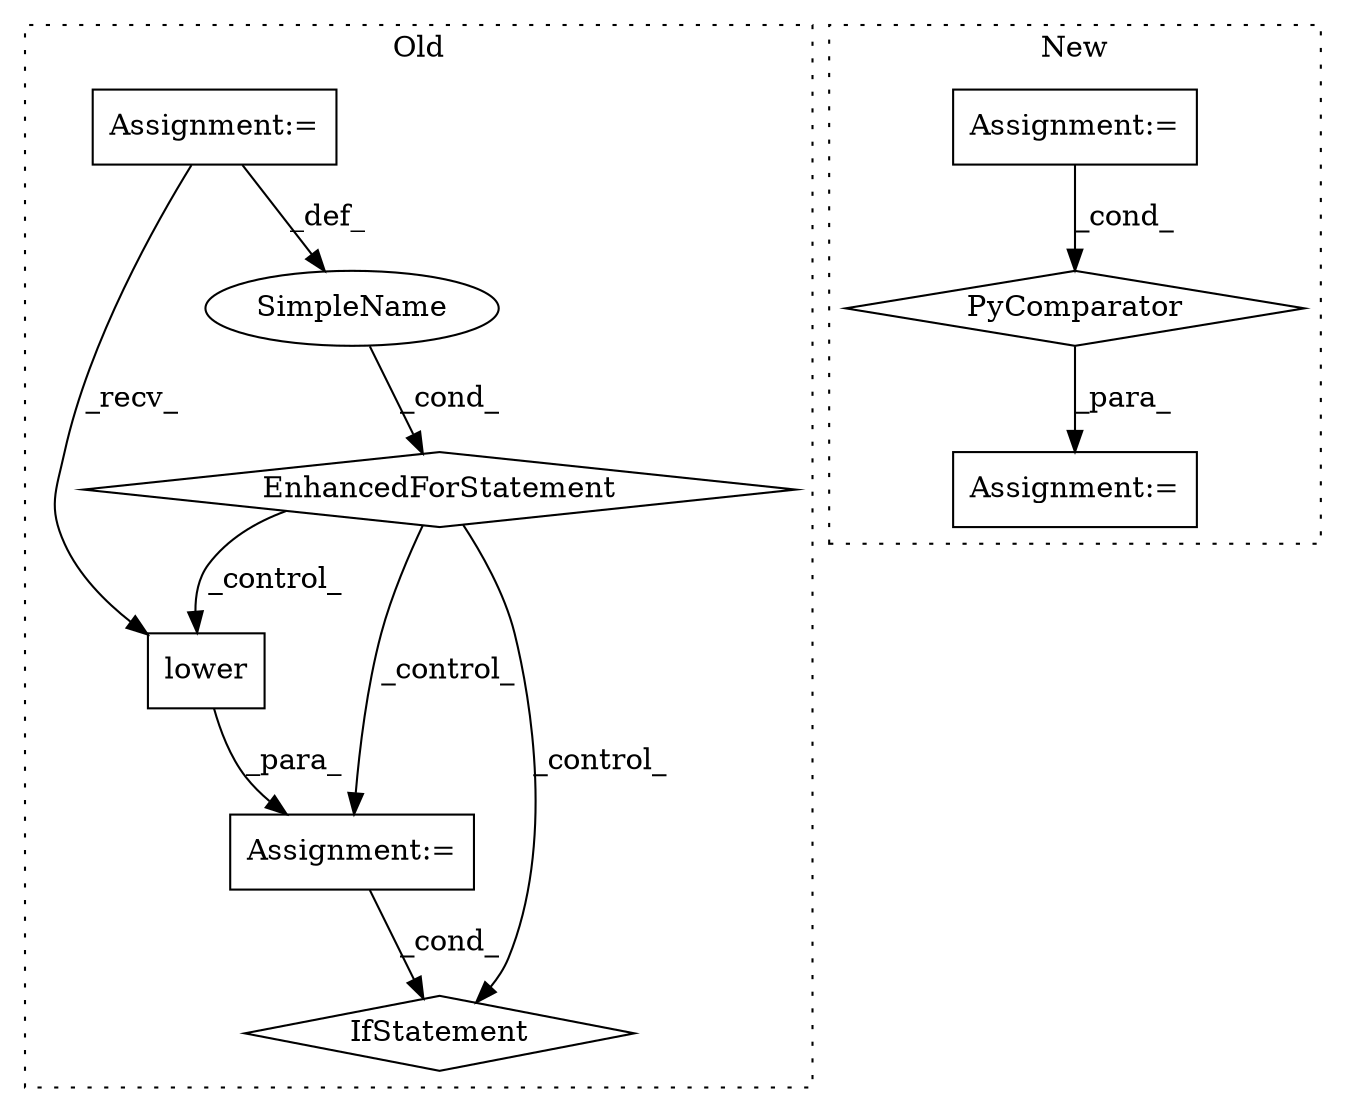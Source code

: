 digraph G {
subgraph cluster0 {
1 [label="lower" a="32" s="11464" l="7" shape="box"];
5 [label="Assignment:=" a="7" s="11444" l="1" shape="box"];
6 [label="SimpleName" a="42" s="11360" l="10" shape="ellipse"];
7 [label="Assignment:=" a="7" s="11291,11379" l="65,2" shape="box"];
8 [label="EnhancedForStatement" a="70" s="11291,11379" l="65,2" shape="diamond"];
9 [label="IfStatement" a="25" s="11786,11857" l="18,2" shape="diamond"];
label = "Old";
style="dotted";
}
subgraph cluster1 {
2 [label="PyComparator" a="113" s="11374" l="40" shape="diamond"];
3 [label="Assignment:=" a="7" s="11374" l="40" shape="box"];
4 [label="Assignment:=" a="7" s="11266" l="1" shape="box"];
label = "New";
style="dotted";
}
1 -> 5 [label="_para_"];
2 -> 4 [label="_para_"];
3 -> 2 [label="_cond_"];
5 -> 9 [label="_cond_"];
6 -> 8 [label="_cond_"];
7 -> 1 [label="_recv_"];
7 -> 6 [label="_def_"];
8 -> 9 [label="_control_"];
8 -> 1 [label="_control_"];
8 -> 5 [label="_control_"];
}